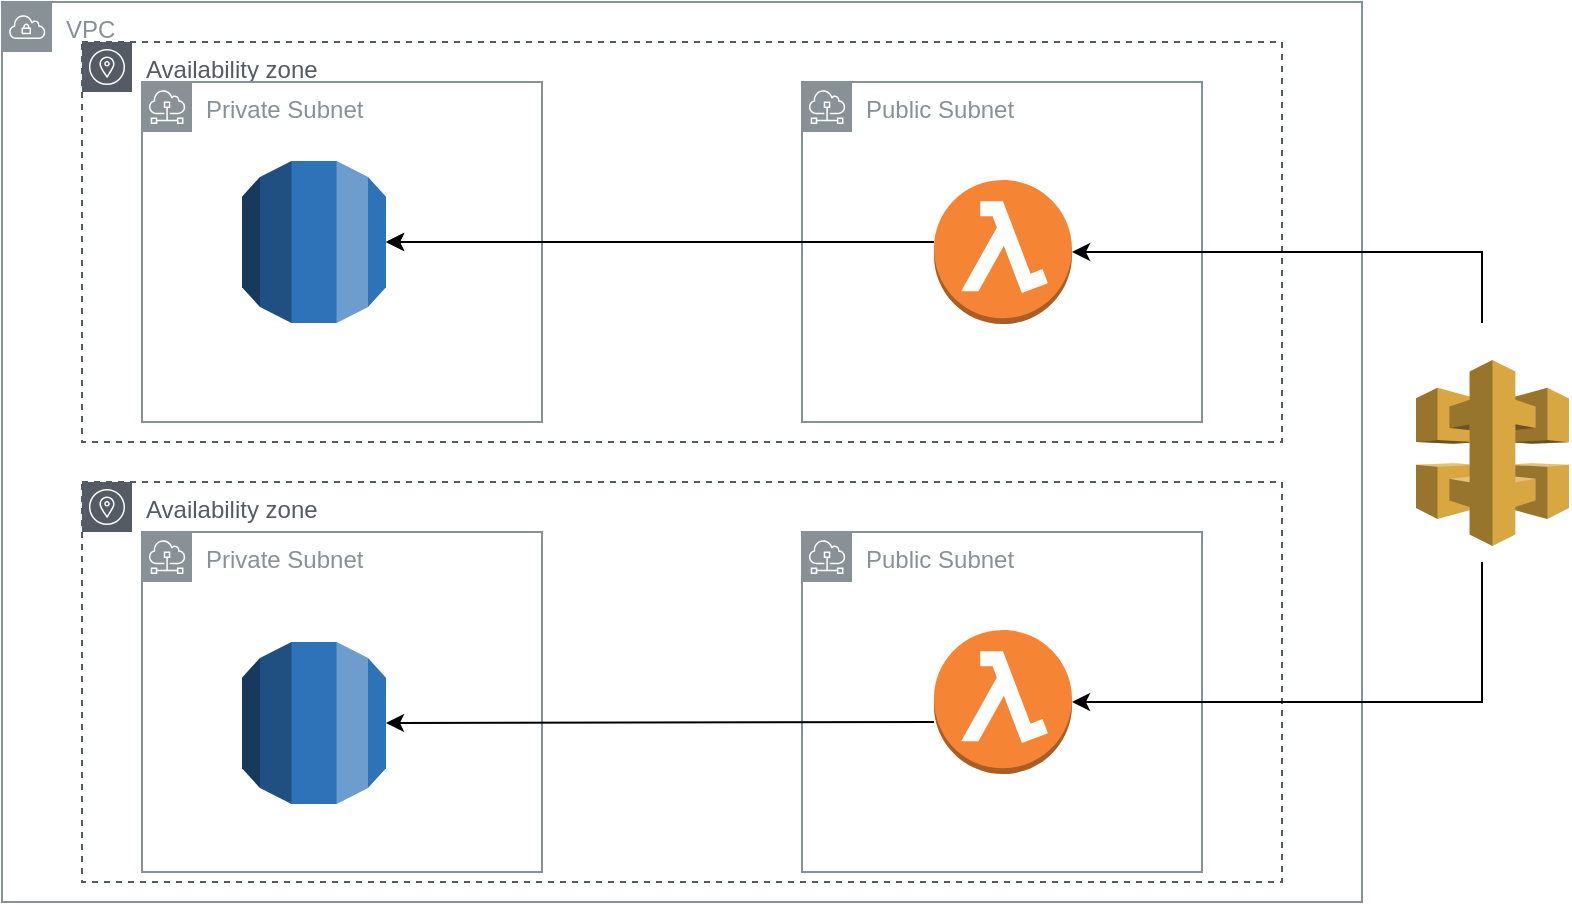 <mxfile version="20.0.3" type="device"><diagram id="T6OGmxjvw4QxrktV7gWz" name="Page-1"><mxGraphModel dx="1426" dy="825" grid="1" gridSize="10" guides="1" tooltips="1" connect="1" arrows="1" fold="1" page="1" pageScale="1" pageWidth="827" pageHeight="1169" math="0" shadow="0"><root><mxCell id="0"/><mxCell id="1" parent="0"/><mxCell id="Zb9PYZBCL4GS4EcTO6N1-1" value="VPC" style="sketch=0;outlineConnect=0;gradientColor=none;html=1;whiteSpace=wrap;fontSize=12;fontStyle=0;shape=mxgraph.aws4.group;grIcon=mxgraph.aws4.group_vpc;strokeColor=#879196;fillColor=none;verticalAlign=top;align=left;spacingLeft=30;fontColor=#879196;dashed=0;" vertex="1" parent="1"><mxGeometry x="10" y="320" width="680" height="450" as="geometry"/></mxCell><mxCell id="Zb9PYZBCL4GS4EcTO6N1-4" value="Availability zone" style="sketch=0;outlineConnect=0;gradientColor=none;html=1;whiteSpace=wrap;fontSize=12;fontStyle=0;shape=mxgraph.aws4.group;grIcon=mxgraph.aws4.group_availability_zone;strokeColor=#545B64;fillColor=none;verticalAlign=top;align=left;spacingLeft=30;fontColor=#545B64;dashed=1;" vertex="1" parent="1"><mxGeometry x="50" y="340" width="600" height="200" as="geometry"/></mxCell><mxCell id="Zb9PYZBCL4GS4EcTO6N1-6" value="Private Subnet" style="sketch=0;outlineConnect=0;gradientColor=none;html=1;whiteSpace=wrap;fontSize=12;fontStyle=0;shape=mxgraph.aws4.group;grIcon=mxgraph.aws4.group_subnet;strokeColor=#879196;fillColor=none;verticalAlign=top;align=left;spacingLeft=30;fontColor=#879196;dashed=0;" vertex="1" parent="1"><mxGeometry x="80" y="360" width="200" height="170" as="geometry"/></mxCell><mxCell id="Zb9PYZBCL4GS4EcTO6N1-7" value="Availability zone" style="sketch=0;outlineConnect=0;gradientColor=none;html=1;whiteSpace=wrap;fontSize=12;fontStyle=0;shape=mxgraph.aws4.group;grIcon=mxgraph.aws4.group_availability_zone;strokeColor=#545B64;fillColor=none;verticalAlign=top;align=left;spacingLeft=30;fontColor=#545B64;dashed=1;" vertex="1" parent="1"><mxGeometry x="50" y="560" width="600" height="200" as="geometry"/></mxCell><mxCell id="Zb9PYZBCL4GS4EcTO6N1-8" value="Private Subnet" style="sketch=0;outlineConnect=0;gradientColor=none;html=1;whiteSpace=wrap;fontSize=12;fontStyle=0;shape=mxgraph.aws4.group;grIcon=mxgraph.aws4.group_subnet;strokeColor=#879196;fillColor=none;verticalAlign=top;align=left;spacingLeft=30;fontColor=#879196;dashed=0;" vertex="1" parent="1"><mxGeometry x="80" y="585" width="200" height="170" as="geometry"/></mxCell><mxCell id="Zb9PYZBCL4GS4EcTO6N1-9" value="Public Subnet" style="sketch=0;outlineConnect=0;gradientColor=none;html=1;whiteSpace=wrap;fontSize=12;fontStyle=0;shape=mxgraph.aws4.group;grIcon=mxgraph.aws4.group_subnet;strokeColor=#879196;fillColor=none;verticalAlign=top;align=left;spacingLeft=30;fontColor=#879196;dashed=0;" vertex="1" parent="1"><mxGeometry x="410" y="360" width="200" height="170" as="geometry"/></mxCell><mxCell id="Zb9PYZBCL4GS4EcTO6N1-10" value="Public Subnet" style="sketch=0;outlineConnect=0;gradientColor=none;html=1;whiteSpace=wrap;fontSize=12;fontStyle=0;shape=mxgraph.aws4.group;grIcon=mxgraph.aws4.group_subnet;strokeColor=#879196;fillColor=none;verticalAlign=top;align=left;spacingLeft=30;fontColor=#879196;dashed=0;" vertex="1" parent="1"><mxGeometry x="410" y="585" width="200" height="170" as="geometry"/></mxCell><mxCell id="Zb9PYZBCL4GS4EcTO6N1-11" value="" style="outlineConnect=0;dashed=0;verticalLabelPosition=bottom;verticalAlign=top;align=center;html=1;shape=mxgraph.aws3.rds;fillColor=#2E73B8;gradientColor=none;" vertex="1" parent="1"><mxGeometry x="130" y="399.5" width="72" height="81" as="geometry"/></mxCell><mxCell id="Zb9PYZBCL4GS4EcTO6N1-12" value="" style="outlineConnect=0;dashed=0;verticalLabelPosition=bottom;verticalAlign=top;align=center;html=1;shape=mxgraph.aws3.rds;fillColor=#2E73B8;gradientColor=none;" vertex="1" parent="1"><mxGeometry x="130" y="640" width="72" height="81" as="geometry"/></mxCell><mxCell id="Zb9PYZBCL4GS4EcTO6N1-13" value="" style="outlineConnect=0;dashed=0;verticalLabelPosition=bottom;verticalAlign=top;align=center;html=1;shape=mxgraph.aws3.lambda_function;fillColor=#F58534;gradientColor=none;" vertex="1" parent="1"><mxGeometry x="476" y="409" width="69" height="72" as="geometry"/></mxCell><mxCell id="Zb9PYZBCL4GS4EcTO6N1-14" value="" style="outlineConnect=0;dashed=0;verticalLabelPosition=bottom;verticalAlign=top;align=center;html=1;shape=mxgraph.aws3.lambda_function;fillColor=#F58534;gradientColor=none;" vertex="1" parent="1"><mxGeometry x="476" y="634" width="69" height="72" as="geometry"/></mxCell><mxCell id="Zb9PYZBCL4GS4EcTO6N1-15" value="" style="outlineConnect=0;dashed=0;verticalLabelPosition=bottom;verticalAlign=top;align=center;html=1;shape=mxgraph.aws3.api_gateway;fillColor=#D9A741;gradientColor=none;" vertex="1" parent="1"><mxGeometry x="717" y="499" width="76.5" height="93" as="geometry"/></mxCell><mxCell id="Zb9PYZBCL4GS4EcTO6N1-16" value="" style="endArrow=classic;html=1;rounded=0;entryX=1;entryY=0.5;entryDx=0;entryDy=0;entryPerimeter=0;" edge="1" parent="1" target="Zb9PYZBCL4GS4EcTO6N1-13"><mxGeometry width="50" height="50" relative="1" as="geometry"><mxPoint x="750" y="480.5" as="sourcePoint"/><mxPoint x="750" y="431" as="targetPoint"/><Array as="points"><mxPoint x="750" y="445"/></Array></mxGeometry></mxCell><mxCell id="Zb9PYZBCL4GS4EcTO6N1-17" value="" style="endArrow=classic;html=1;rounded=0;" edge="1" parent="1" target="Zb9PYZBCL4GS4EcTO6N1-14"><mxGeometry width="50" height="50" relative="1" as="geometry"><mxPoint x="750" y="600" as="sourcePoint"/><mxPoint x="800" y="550" as="targetPoint"/><Array as="points"><mxPoint x="750" y="670"/></Array></mxGeometry></mxCell><mxCell id="Zb9PYZBCL4GS4EcTO6N1-18" value="" style="endArrow=classic;html=1;rounded=0;" edge="1" parent="1" target="Zb9PYZBCL4GS4EcTO6N1-11"><mxGeometry width="50" height="50" relative="1" as="geometry"><mxPoint x="476" y="440" as="sourcePoint"/><mxPoint x="526" y="390" as="targetPoint"/></mxGeometry></mxCell><mxCell id="Zb9PYZBCL4GS4EcTO6N1-19" value="" style="endArrow=classic;html=1;rounded=0;" edge="1" parent="1" target="Zb9PYZBCL4GS4EcTO6N1-11"><mxGeometry width="50" height="50" relative="1" as="geometry"><mxPoint x="476" y="440" as="sourcePoint"/><mxPoint x="202" y="440" as="targetPoint"/><Array as="points"><mxPoint x="360" y="440"/></Array></mxGeometry></mxCell><mxCell id="Zb9PYZBCL4GS4EcTO6N1-20" value="" style="endArrow=classic;html=1;rounded=0;entryX=1;entryY=0.5;entryDx=0;entryDy=0;entryPerimeter=0;" edge="1" parent="1" target="Zb9PYZBCL4GS4EcTO6N1-12"><mxGeometry width="50" height="50" relative="1" as="geometry"><mxPoint x="476" y="680" as="sourcePoint"/><mxPoint x="526" y="630" as="targetPoint"/></mxGeometry></mxCell></root></mxGraphModel></diagram></mxfile>